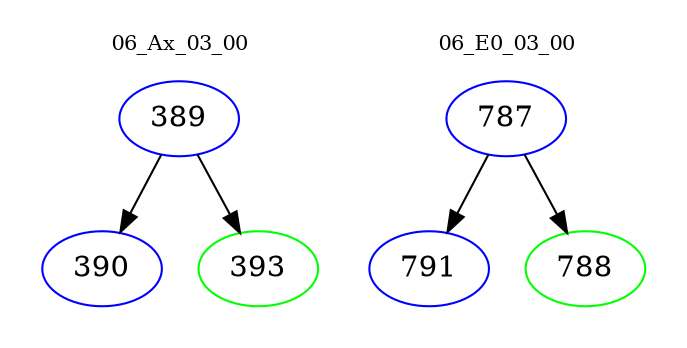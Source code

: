 digraph{
subgraph cluster_0 {
color = white
label = "06_Ax_03_00";
fontsize=10;
T0_389 [label="389", color="blue"]
T0_389 -> T0_390 [color="black"]
T0_390 [label="390", color="blue"]
T0_389 -> T0_393 [color="black"]
T0_393 [label="393", color="green"]
}
subgraph cluster_1 {
color = white
label = "06_E0_03_00";
fontsize=10;
T1_787 [label="787", color="blue"]
T1_787 -> T1_791 [color="black"]
T1_791 [label="791", color="blue"]
T1_787 -> T1_788 [color="black"]
T1_788 [label="788", color="green"]
}
}
